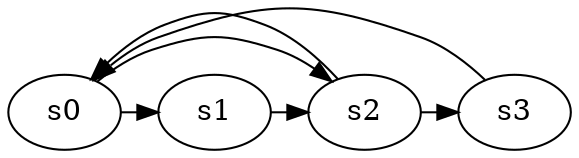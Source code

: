 digraph game_0426_cycle_4 {
    s0 [name="s0", player=0, target=1];
    s1 [name="s1", player=0, target=1];
    s2 [name="s2", player=1];
    s3 [name="s3", player=0, target=1];

    s0 -> s1 [constraint="time % 4 == 2"];
    s1 -> s2 [constraint="time == 2 || time == 3 || time == 11 || time == 15"];
    s2 -> s3 [constraint="time == 0 || time == 14 || time == 22"];
    s3 -> s0 [constraint="time == 3 || time == 5 || time == 6 || time == 7 || time == 8 || time == 24"];
    s0 -> s2 [constraint="time == 1 || time == 2 || time == 14"];
    s2 -> s0 [constraint="time == 3"];
}
